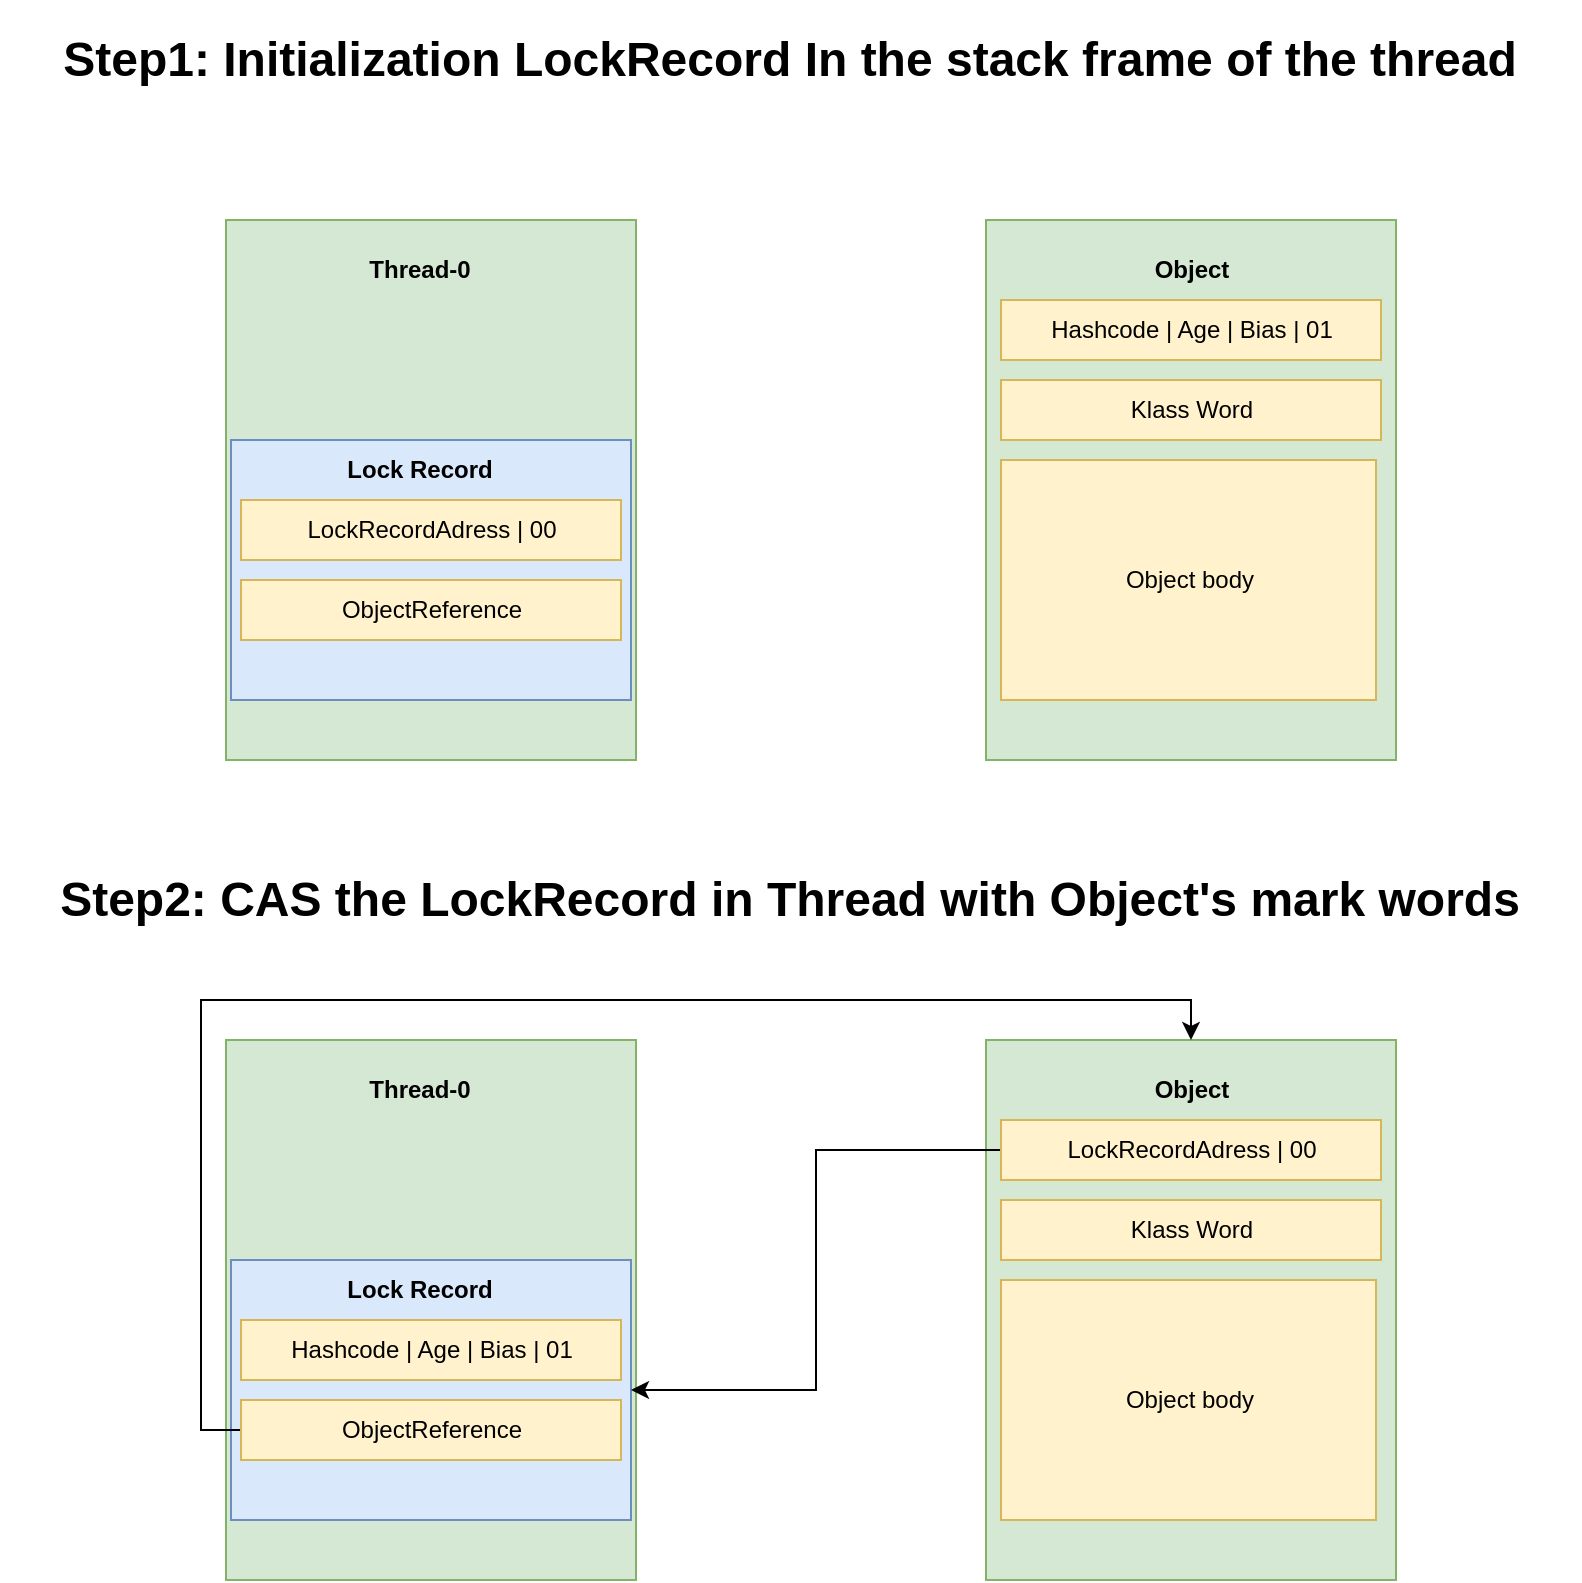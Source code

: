 <mxfile version="25.0.3">
  <diagram name="Page-1" id="_brMOxW13gOM7L24kv3p">
    <mxGraphModel dx="1286" dy="711" grid="1" gridSize="10" guides="1" tooltips="1" connect="1" arrows="1" fold="1" page="1" pageScale="1" pageWidth="850" pageHeight="1100" math="0" shadow="0">
      <root>
        <mxCell id="0" />
        <mxCell id="1" parent="0" />
        <mxCell id="yujFBTIjHt6aEmmd4it8-1" value="" style="rounded=0;whiteSpace=wrap;html=1;fillColor=#d5e8d4;strokeColor=#82b366;" vertex="1" parent="1">
          <mxGeometry x="513" y="130" width="205" height="270" as="geometry" />
        </mxCell>
        <mxCell id="yujFBTIjHt6aEmmd4it8-2" value="&lt;b&gt;Object&lt;/b&gt;" style="text;html=1;align=center;verticalAlign=middle;whiteSpace=wrap;rounded=0;" vertex="1" parent="1">
          <mxGeometry x="585.5" y="140" width="60" height="30" as="geometry" />
        </mxCell>
        <mxCell id="yujFBTIjHt6aEmmd4it8-3" value="Hashcode | Age | Bias | 01" style="rounded=0;whiteSpace=wrap;html=1;fillColor=#fff2cc;strokeColor=#d6b656;" vertex="1" parent="1">
          <mxGeometry x="520.5" y="170" width="190" height="30" as="geometry" />
        </mxCell>
        <mxCell id="yujFBTIjHt6aEmmd4it8-5" value="Klass Word" style="rounded=0;whiteSpace=wrap;html=1;fillColor=#fff2cc;strokeColor=#d6b656;" vertex="1" parent="1">
          <mxGeometry x="520.5" y="210" width="190" height="30" as="geometry" />
        </mxCell>
        <mxCell id="yujFBTIjHt6aEmmd4it8-6" value="Object body" style="rounded=0;whiteSpace=wrap;html=1;fillColor=#fff2cc;strokeColor=#d6b656;" vertex="1" parent="1">
          <mxGeometry x="520.5" y="250" width="187.5" height="120" as="geometry" />
        </mxCell>
        <mxCell id="yujFBTIjHt6aEmmd4it8-7" value="" style="rounded=0;whiteSpace=wrap;html=1;fillColor=#d5e8d4;strokeColor=#82b366;" vertex="1" parent="1">
          <mxGeometry x="133" y="130" width="205" height="270" as="geometry" />
        </mxCell>
        <mxCell id="yujFBTIjHt6aEmmd4it8-8" value="&lt;b&gt;Thread-0&lt;/b&gt;" style="text;html=1;align=center;verticalAlign=middle;whiteSpace=wrap;rounded=0;" vertex="1" parent="1">
          <mxGeometry x="200" y="140" width="60" height="30" as="geometry" />
        </mxCell>
        <mxCell id="yujFBTIjHt6aEmmd4it8-9" value="" style="rounded=0;whiteSpace=wrap;html=1;fillColor=#dae8fc;strokeColor=#6c8ebf;" vertex="1" parent="1">
          <mxGeometry x="135.5" y="240" width="200" height="130" as="geometry" />
        </mxCell>
        <mxCell id="yujFBTIjHt6aEmmd4it8-10" value="&lt;b&gt;Lock Record&lt;/b&gt;" style="text;html=1;align=center;verticalAlign=middle;whiteSpace=wrap;rounded=0;" vertex="1" parent="1">
          <mxGeometry x="185" y="240" width="90" height="30" as="geometry" />
        </mxCell>
        <mxCell id="yujFBTIjHt6aEmmd4it8-12" value="LockRecordAdress | 00" style="rounded=0;whiteSpace=wrap;html=1;fillColor=#fff2cc;strokeColor=#d6b656;" vertex="1" parent="1">
          <mxGeometry x="140.5" y="270" width="190" height="30" as="geometry" />
        </mxCell>
        <mxCell id="yujFBTIjHt6aEmmd4it8-13" value="ObjectReference" style="rounded=0;whiteSpace=wrap;html=1;fillColor=#fff2cc;strokeColor=#d6b656;" vertex="1" parent="1">
          <mxGeometry x="140.5" y="310" width="190" height="30" as="geometry" />
        </mxCell>
        <mxCell id="yujFBTIjHt6aEmmd4it8-14" value="&lt;b&gt;&lt;font style=&quot;font-size: 24px;&quot;&gt;Step1: Initialization LockRecord In the stack frame of the thread&lt;/font&gt;&lt;/b&gt;" style="text;html=1;align=center;verticalAlign=middle;whiteSpace=wrap;rounded=0;" vertex="1" parent="1">
          <mxGeometry x="20" y="20" width="790" height="60" as="geometry" />
        </mxCell>
        <mxCell id="yujFBTIjHt6aEmmd4it8-15" value="&lt;b&gt;&lt;font style=&quot;font-size: 24px;&quot;&gt;Step2: CAS the LockRecord in Thread with Object&#39;s mark words&lt;/font&gt;&lt;/b&gt;" style="text;html=1;align=center;verticalAlign=middle;whiteSpace=wrap;rounded=0;" vertex="1" parent="1">
          <mxGeometry x="20" y="440" width="790" height="60" as="geometry" />
        </mxCell>
        <mxCell id="yujFBTIjHt6aEmmd4it8-16" value="" style="rounded=0;whiteSpace=wrap;html=1;fillColor=#d5e8d4;strokeColor=#82b366;" vertex="1" parent="1">
          <mxGeometry x="513" y="540" width="205" height="270" as="geometry" />
        </mxCell>
        <mxCell id="yujFBTIjHt6aEmmd4it8-17" value="&lt;b&gt;Object&lt;/b&gt;" style="text;html=1;align=center;verticalAlign=middle;whiteSpace=wrap;rounded=0;" vertex="1" parent="1">
          <mxGeometry x="585.5" y="550" width="60" height="30" as="geometry" />
        </mxCell>
        <mxCell id="yujFBTIjHt6aEmmd4it8-19" value="Klass Word" style="rounded=0;whiteSpace=wrap;html=1;fillColor=#fff2cc;strokeColor=#d6b656;" vertex="1" parent="1">
          <mxGeometry x="520.5" y="620" width="190" height="30" as="geometry" />
        </mxCell>
        <mxCell id="yujFBTIjHt6aEmmd4it8-20" value="Object body" style="rounded=0;whiteSpace=wrap;html=1;fillColor=#fff2cc;strokeColor=#d6b656;" vertex="1" parent="1">
          <mxGeometry x="520.5" y="660" width="187.5" height="120" as="geometry" />
        </mxCell>
        <mxCell id="yujFBTIjHt6aEmmd4it8-21" value="" style="rounded=0;whiteSpace=wrap;html=1;fillColor=#d5e8d4;strokeColor=#82b366;" vertex="1" parent="1">
          <mxGeometry x="133" y="540" width="205" height="270" as="geometry" />
        </mxCell>
        <mxCell id="yujFBTIjHt6aEmmd4it8-22" value="&lt;b&gt;Thread-0&lt;/b&gt;" style="text;html=1;align=center;verticalAlign=middle;whiteSpace=wrap;rounded=0;" vertex="1" parent="1">
          <mxGeometry x="200" y="550" width="60" height="30" as="geometry" />
        </mxCell>
        <mxCell id="yujFBTIjHt6aEmmd4it8-23" value="" style="rounded=0;whiteSpace=wrap;html=1;fillColor=#dae8fc;strokeColor=#6c8ebf;" vertex="1" parent="1">
          <mxGeometry x="135.5" y="650" width="200" height="130" as="geometry" />
        </mxCell>
        <mxCell id="yujFBTIjHt6aEmmd4it8-24" value="&lt;b&gt;Lock Record&lt;/b&gt;" style="text;html=1;align=center;verticalAlign=middle;whiteSpace=wrap;rounded=0;" vertex="1" parent="1">
          <mxGeometry x="185" y="650" width="90" height="30" as="geometry" />
        </mxCell>
        <mxCell id="yujFBTIjHt6aEmmd4it8-31" style="edgeStyle=orthogonalEdgeStyle;rounded=0;orthogonalLoop=1;jettySize=auto;html=1;exitX=0;exitY=0.5;exitDx=0;exitDy=0;entryX=1;entryY=0.5;entryDx=0;entryDy=0;" edge="1" parent="1" source="yujFBTIjHt6aEmmd4it8-25" target="yujFBTIjHt6aEmmd4it8-23">
          <mxGeometry relative="1" as="geometry" />
        </mxCell>
        <mxCell id="yujFBTIjHt6aEmmd4it8-25" value="LockRecordAdress | 00" style="rounded=0;whiteSpace=wrap;html=1;fillColor=#fff2cc;strokeColor=#d6b656;" vertex="1" parent="1">
          <mxGeometry x="520.5" y="580" width="190" height="30" as="geometry" />
        </mxCell>
        <mxCell id="yujFBTIjHt6aEmmd4it8-30" style="edgeStyle=orthogonalEdgeStyle;rounded=0;orthogonalLoop=1;jettySize=auto;html=1;exitX=0;exitY=0.5;exitDx=0;exitDy=0;entryX=0.5;entryY=0;entryDx=0;entryDy=0;" edge="1" parent="1" source="yujFBTIjHt6aEmmd4it8-26" target="yujFBTIjHt6aEmmd4it8-16">
          <mxGeometry relative="1" as="geometry" />
        </mxCell>
        <mxCell id="yujFBTIjHt6aEmmd4it8-26" value="ObjectReference" style="rounded=0;whiteSpace=wrap;html=1;fillColor=#fff2cc;strokeColor=#d6b656;" vertex="1" parent="1">
          <mxGeometry x="140.5" y="720" width="190" height="30" as="geometry" />
        </mxCell>
        <mxCell id="yujFBTIjHt6aEmmd4it8-27" value="Hashcode | Age | Bias | 01" style="rounded=0;whiteSpace=wrap;html=1;fillColor=#fff2cc;strokeColor=#d6b656;" vertex="1" parent="1">
          <mxGeometry x="140.5" y="680" width="190" height="30" as="geometry" />
        </mxCell>
      </root>
    </mxGraphModel>
  </diagram>
</mxfile>
